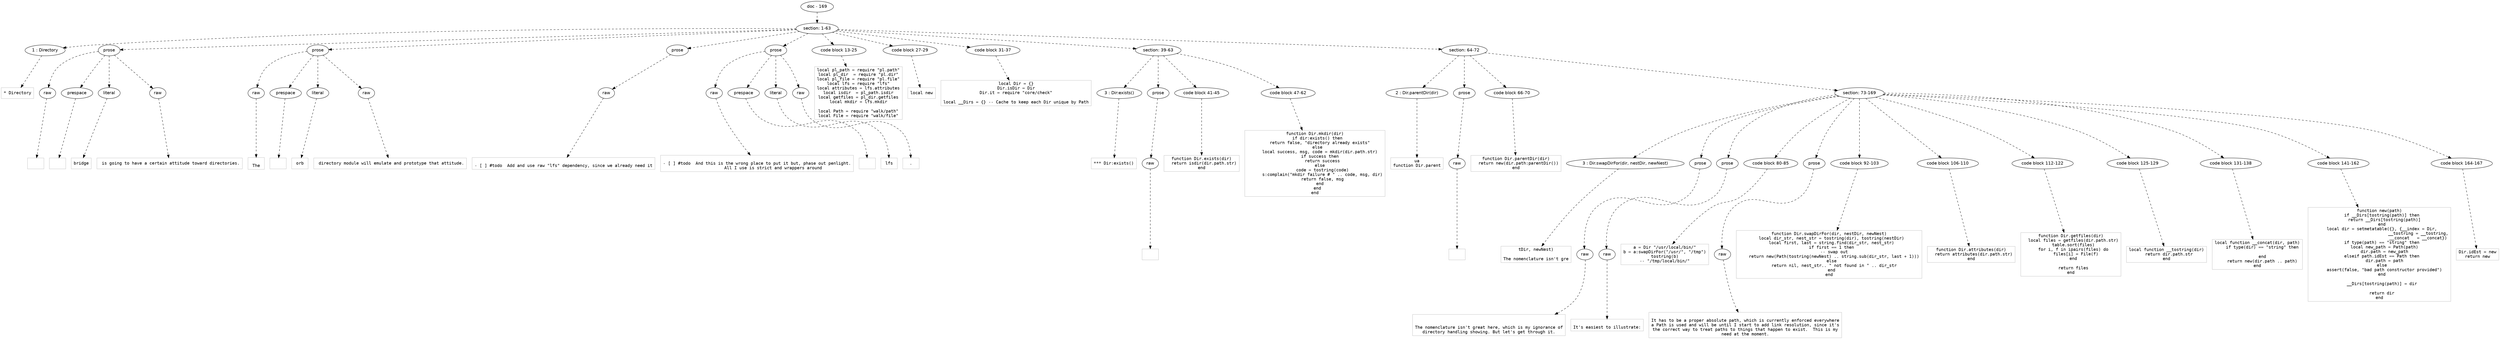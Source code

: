 digraph lpegNode {

node [fontname=Helvetica]
edge [style=dashed]

doc_0 [label="doc - 169"]


doc_0 -> { section_1}
{rank=same; section_1}

section_1 [label="section: 1-63"]


// END RANK doc_0

section_1 -> { header_2 prose_3 prose_4 prose_5 prose_6 codeblock_7 codeblock_8 codeblock_9 section_10 section_11}
{rank=same; header_2 prose_3 prose_4 prose_5 prose_6 codeblock_7 codeblock_8 codeblock_9 section_10 section_11}

header_2 [label="1 : Directory"]

prose_3 [label="prose"]

prose_4 [label="prose"]

prose_5 [label="prose"]

prose_6 [label="prose"]

codeblock_7 [label="code block 13-25"]

codeblock_8 [label="code block 27-29"]

codeblock_9 [label="code block 31-37"]

section_10 [label="section: 39-63"]

section_11 [label="section: 64-72"]


// END RANK section_1

header_2 -> leaf_12
leaf_12  [color=Gray,shape=rectangle,fontname=Inconsolata,label="* Directory"]
// END RANK header_2

prose_3 -> { raw_13 prespace_14 literal_15 raw_16}
{rank=same; raw_13 prespace_14 literal_15 raw_16}

raw_13 [label="raw"]

prespace_14 [label="prespace"]

literal_15 [label="literal"]

raw_16 [label="raw"]


// END RANK prose_3

raw_13 -> leaf_17
leaf_17  [color=Gray,shape=rectangle,fontname=Inconsolata,label="
"]
// END RANK raw_13

prespace_14 -> leaf_18
leaf_18  [color=Gray,shape=rectangle,fontname=Inconsolata,label=""]
// END RANK prespace_14

literal_15 -> leaf_19
leaf_19  [color=Gray,shape=rectangle,fontname=Inconsolata,label="bridge"]
// END RANK literal_15

raw_16 -> leaf_20
leaf_20  [color=Gray,shape=rectangle,fontname=Inconsolata,label=" is going to have a certain attitude toward directories.
"]
// END RANK raw_16

prose_4 -> { raw_21 prespace_22 literal_23 raw_24}
{rank=same; raw_21 prespace_22 literal_23 raw_24}

raw_21 [label="raw"]

prespace_22 [label="prespace"]

literal_23 [label="literal"]

raw_24 [label="raw"]


// END RANK prose_4

raw_21 -> leaf_25
leaf_25  [color=Gray,shape=rectangle,fontname=Inconsolata,label="
The"]
// END RANK raw_21

prespace_22 -> leaf_26
leaf_26  [color=Gray,shape=rectangle,fontname=Inconsolata,label=" "]
// END RANK prespace_22

literal_23 -> leaf_27
leaf_27  [color=Gray,shape=rectangle,fontname=Inconsolata,label="orb"]
// END RANK literal_23

raw_24 -> leaf_28
leaf_28  [color=Gray,shape=rectangle,fontname=Inconsolata,label=" directory module will emulate and prototype that attitude.
"]
// END RANK raw_24

prose_5 -> { raw_29}
{rank=same; raw_29}

raw_29 [label="raw"]


// END RANK prose_5

raw_29 -> leaf_30
leaf_30  [color=Gray,shape=rectangle,fontname=Inconsolata,label="
- [ ] #todo  Add and use raw \"lfs\" dependency, since we already need it
"]
// END RANK raw_29

prose_6 -> { raw_31 prespace_32 literal_33 raw_34}
{rank=same; raw_31 prespace_32 literal_33 raw_34}

raw_31 [label="raw"]

prespace_32 [label="prespace"]

literal_33 [label="literal"]

raw_34 [label="raw"]


// END RANK prose_6

raw_31 -> leaf_35
leaf_35  [color=Gray,shape=rectangle,fontname=Inconsolata,label="
- [ ] #todo  And this is the wrong place to put it but, phase out penlight.
             All I use is strict and wrappers around"]
// END RANK raw_31

prespace_32 -> leaf_36
leaf_36  [color=Gray,shape=rectangle,fontname=Inconsolata,label=" "]
// END RANK prespace_32

literal_33 -> leaf_37
leaf_37  [color=Gray,shape=rectangle,fontname=Inconsolata,label="lfs"]
// END RANK literal_33

raw_34 -> leaf_38
leaf_38  [color=Gray,shape=rectangle,fontname=Inconsolata,label=".
"]
// END RANK raw_34

codeblock_7 -> leaf_39
leaf_39  [color=Gray,shape=rectangle,fontname=Inconsolata,label="local pl_path = require \"pl.path\"
local pl_dir  = require \"pl.dir\"
local pl_file = require \"pl.file\"
local lfs = require \"lfs\"
local attributes = lfs.attributes
local isdir  = pl_path.isdir
local getfiles = pl_dir.getfiles
local mkdir = lfs.mkdir

local Path = require \"walk/path\"
local File = require \"walk/file\""]
// END RANK codeblock_7

codeblock_8 -> leaf_40
leaf_40  [color=Gray,shape=rectangle,fontname=Inconsolata,label="local new"]
// END RANK codeblock_8

codeblock_9 -> leaf_41
leaf_41  [color=Gray,shape=rectangle,fontname=Inconsolata,label="local Dir = {}
Dir.isDir = Dir
Dir.it = require \"core/check\"

local __Dirs = {} -- Cache to keep each Dir unique by Path"]
// END RANK codeblock_9

section_10 -> { header_42 prose_43 codeblock_44 codeblock_45}
{rank=same; header_42 prose_43 codeblock_44 codeblock_45}

header_42 [label="3 : Dir:exists()"]

prose_43 [label="prose"]

codeblock_44 [label="code block 41-45"]

codeblock_45 [label="code block 47-62"]


// END RANK section_10

header_42 -> leaf_46
leaf_46  [color=Gray,shape=rectangle,fontname=Inconsolata,label="*** Dir:exists()"]
// END RANK header_42

prose_43 -> { raw_47}
{rank=same; raw_47}

raw_47 [label="raw"]


// END RANK prose_43

raw_47 -> leaf_48
leaf_48  [color=Gray,shape=rectangle,fontname=Inconsolata,label="
"]
// END RANK raw_47

codeblock_44 -> leaf_49
leaf_49  [color=Gray,shape=rectangle,fontname=Inconsolata,label="function Dir.exists(dir)
  return isdir(dir.path.str)
end"]
// END RANK codeblock_44

codeblock_45 -> leaf_50
leaf_50  [color=Gray,shape=rectangle,fontname=Inconsolata,label="function Dir.mkdir(dir)
  if dir:exists() then
    return false, \"directory already exists\"
  else
    local success, msg, code = mkdir(dir.path.str)
    if success then
      return success
    else
      code = tostring(code)
      s:complain(\"mkdir failure # \" .. code, msg, dir)
      return false, msg
    end
  end
end"]
// END RANK codeblock_45

section_11 -> { header_51 prose_52 codeblock_53 section_54}
{rank=same; header_51 prose_52 codeblock_53 section_54}

header_51 [label="2 : Dir.parentDir(dir)"]

prose_52 [label="prose"]

codeblock_53 [label="code block 66-70"]

section_54 [label="section: 73-169"]


// END RANK section_11

header_51 -> leaf_55
leaf_55  [color=Gray,shape=rectangle,fontname=Inconsolata,label="ua
function Dir.parent"]
// END RANK header_51

prose_52 -> { raw_56}
{rank=same; raw_56}

raw_56 [label="raw"]


// END RANK prose_52

raw_56 -> leaf_57
leaf_57  [color=Gray,shape=rectangle,fontname=Inconsolata,label="
"]
// END RANK raw_56

codeblock_53 -> leaf_58
leaf_58  [color=Gray,shape=rectangle,fontname=Inconsolata,label="function Dir.parentDir(dir)
  return new(dir.path:parentDir())
end"]
// END RANK codeblock_53

section_54 -> { header_59 prose_60 prose_61 codeblock_62 prose_63 codeblock_64 codeblock_65 codeblock_66 codeblock_67 codeblock_68 codeblock_69 codeblock_70}
{rank=same; header_59 prose_60 prose_61 codeblock_62 prose_63 codeblock_64 codeblock_65 codeblock_66 codeblock_67 codeblock_68 codeblock_69 codeblock_70}

header_59 [label="3 : Dir.swapDirFor(dir, nestDir, newNest)"]

prose_60 [label="prose"]

prose_61 [label="prose"]

codeblock_62 [label="code block 80-85"]

prose_63 [label="prose"]

codeblock_64 [label="code block 92-103"]

codeblock_65 [label="code block 106-110"]

codeblock_66 [label="code block 112-122"]

codeblock_67 [label="code block 125-129"]

codeblock_68 [label="code block 131-138"]

codeblock_69 [label="code block 141-162"]

codeblock_70 [label="code block 164-167"]


// END RANK section_54

header_59 -> leaf_71
leaf_71  [color=Gray,shape=rectangle,fontname=Inconsolata,label="tDir, newNest)

The nomenclature isn't gre"]
// END RANK header_59

prose_60 -> { raw_72}
{rank=same; raw_72}

raw_72 [label="raw"]


// END RANK prose_60

raw_72 -> leaf_73
leaf_73  [color=Gray,shape=rectangle,fontname=Inconsolata,label="

The nomenclature isn't great here, which is my ignorance of
directory handling showing. But let's get through it.
"]
// END RANK raw_72

prose_61 -> { raw_74}
{rank=same; raw_74}

raw_74 [label="raw"]


// END RANK prose_61

raw_74 -> leaf_75
leaf_75  [color=Gray,shape=rectangle,fontname=Inconsolata,label="
It's easiest to illustrate:
"]
// END RANK raw_74

codeblock_62 -> leaf_76
leaf_76  [color=Gray,shape=rectangle,fontname=Inconsolata,label="a = Dir \"/usr/local/bin/\"
b = a:swapDirFor(\"/usr/\", \"/tmp\")
tostring(b)
-- \"/tmp/local/bin/\""]
// END RANK codeblock_62

prose_63 -> { raw_77}
{rank=same; raw_77}

raw_77 [label="raw"]


// END RANK prose_63

raw_77 -> leaf_78
leaf_78  [color=Gray,shape=rectangle,fontname=Inconsolata,label="
It has to be a proper absolute path, which is currently enforced everywhere
a Path is used and will be until I start to add link resolution, since it's
the correct way to treat paths to things that happen to exist.  This is my
need at the moment.
"]
// END RANK raw_77

codeblock_64 -> leaf_79
leaf_79  [color=Gray,shape=rectangle,fontname=Inconsolata,label="function Dir.swapDirFor(dir, nestDir, newNest)
  local dir_str, nest_str = tostring(dir), tostring(nestDir)
  local first, last = string.find(dir_str, nest_str)
  if first == 1 then
    -- swap out
    return new(Path(tostring(newNest) .. string.sub(dir_str, last + 1)))
  else
    return nil, nest_str.. \" not found in \" .. dir_str
  end
end"]
// END RANK codeblock_64

codeblock_65 -> leaf_80
leaf_80  [color=Gray,shape=rectangle,fontname=Inconsolata,label="function Dir.attributes(dir)
  return attributes(dir.path.str)
end"]
// END RANK codeblock_65

codeblock_66 -> leaf_81
leaf_81  [color=Gray,shape=rectangle,fontname=Inconsolata,label="function Dir.getfiles(dir)
  local files = getfiles(dir.path.str)
  table.sort(files)
  for i, f in ipairs(files) do
    files[i] = File(f)
  end

  return files
end"]
// END RANK codeblock_66

codeblock_67 -> leaf_82
leaf_82  [color=Gray,shape=rectangle,fontname=Inconsolata,label="local function __tostring(dir)
  return dir.path.str
end"]
// END RANK codeblock_67

codeblock_68 -> leaf_83
leaf_83  [color=Gray,shape=rectangle,fontname=Inconsolata,label="local function __concat(dir, path)
    if type(dir) == \"string\" then

    end
    return new(dir.path .. path)
end"]
// END RANK codeblock_68

codeblock_69 -> leaf_84
leaf_84  [color=Gray,shape=rectangle,fontname=Inconsolata,label="function new(path)
  if __Dirs[tostring(path)] then
    return __Dirs[tostring(path)]
  end
  local dir = setmetatable({}, {__index = Dir,
                               __tostring = __tostring,
                               __concat   = __concat})
  if type(path) == \"string\" then
    local new_path = Path(path)
    dir.path = new_path
  elseif path.idEst == Path then
    dir.path = path
  else
    assert(false, \"bad path constructor provided\")
  end

  __Dirs[tostring(path)] = dir

  return dir
end"]
// END RANK codeblock_69

codeblock_70 -> leaf_85
leaf_85  [color=Gray,shape=rectangle,fontname=Inconsolata,label="Dir.idEst = new
return new"]
// END RANK codeblock_70


}
